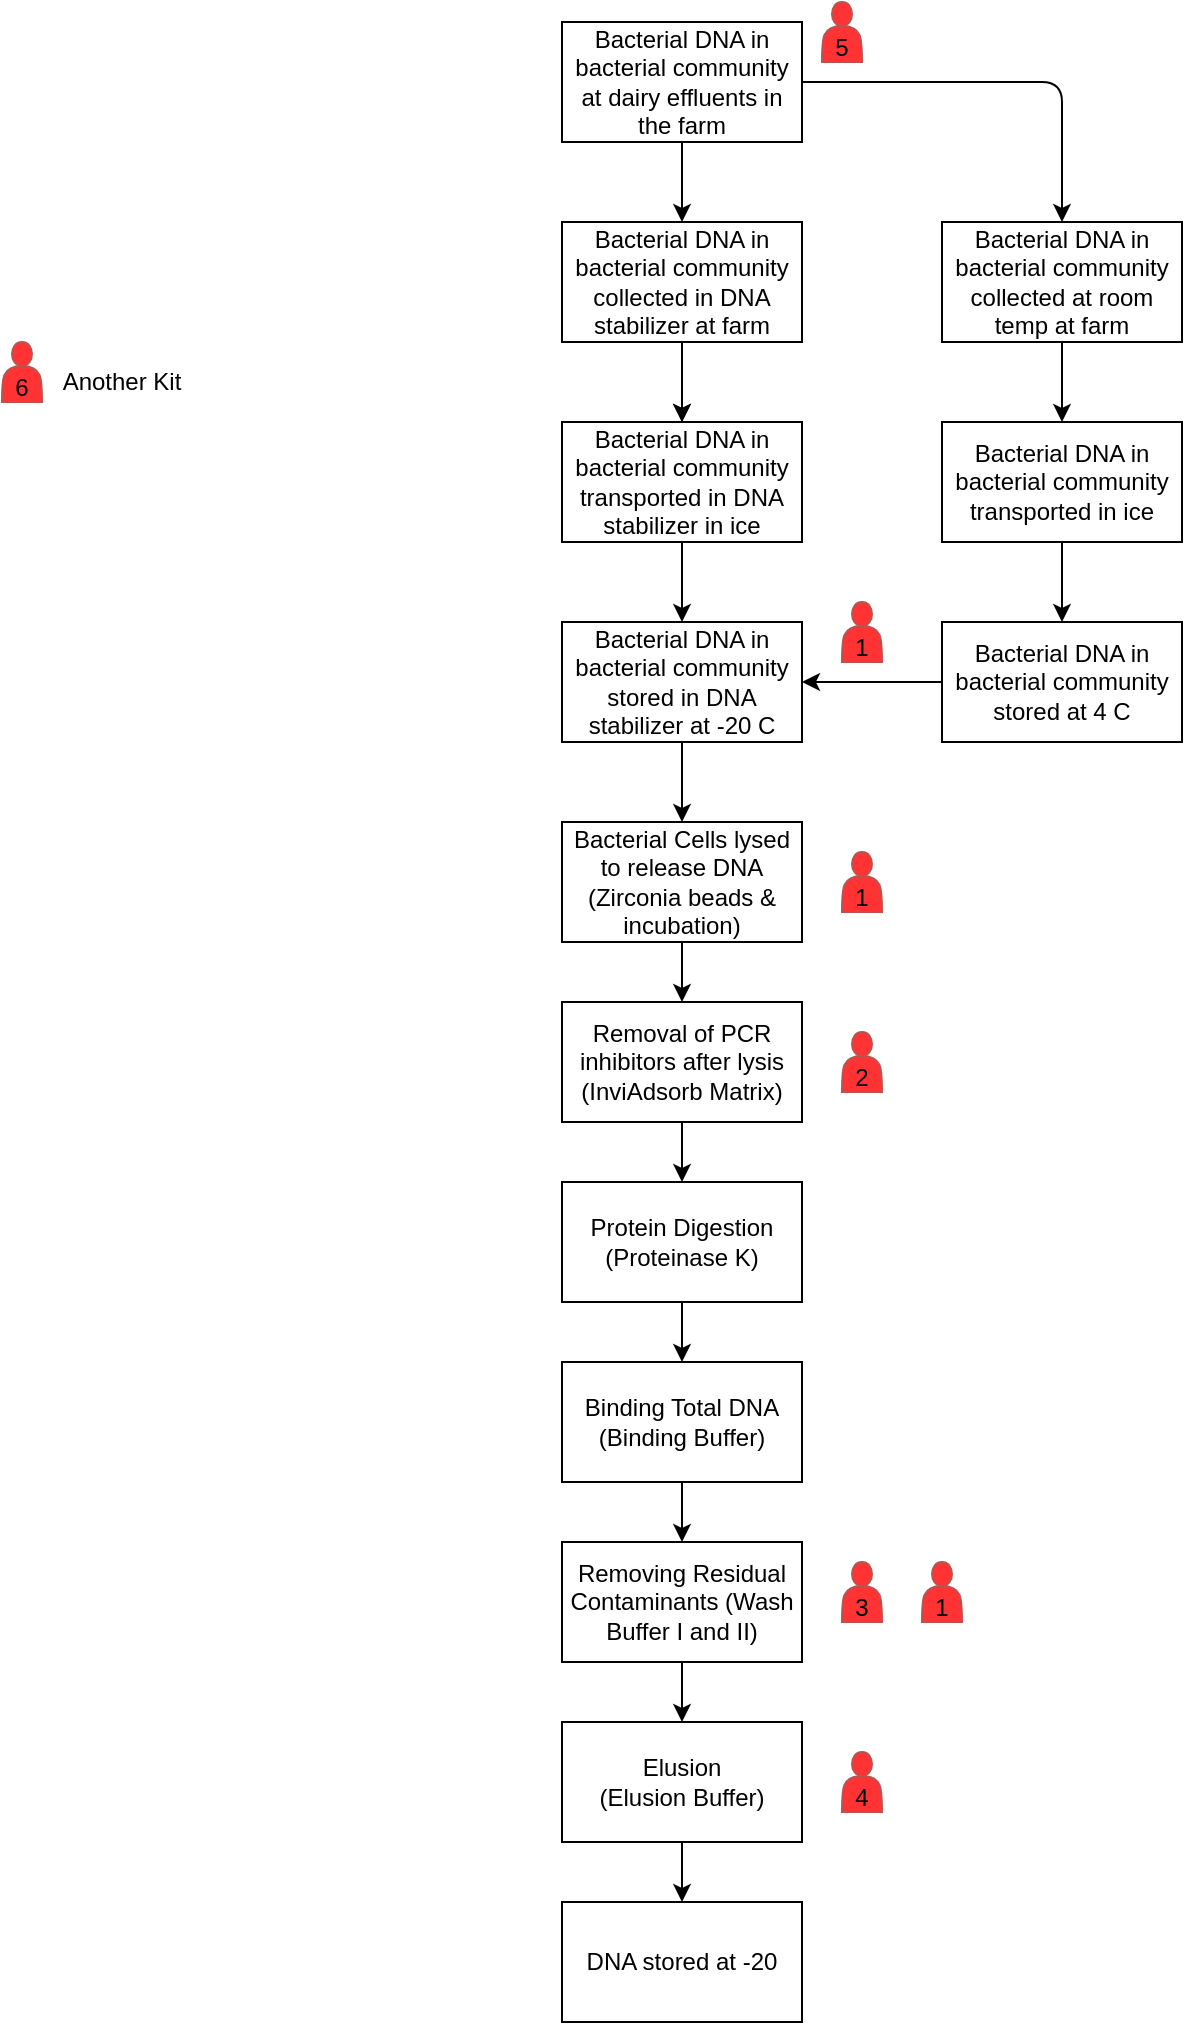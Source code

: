 <mxfile version="13.5.3" type="github" pages="2"><diagram id="uPuJBuBEP6c96Pvunrm0" name="Page-1"><mxGraphModel dx="925" dy="525" grid="1" gridSize="10" guides="1" tooltips="1" connect="1" arrows="1" fold="1" page="1" pageScale="1" pageWidth="850" pageHeight="1100" background="none" math="0" shadow="0"><root><mxCell id="0"/><mxCell id="1" parent="0"/><mxCell id="Xpet65OY2gY_0LODgZGU-1" value="Bacterial DNA in bacterial community at dairy effluents in the farm" style="rounded=0;whiteSpace=wrap;html=1;" vertex="1" parent="1"><mxGeometry x="340" y="80" width="120" height="60" as="geometry"/></mxCell><mxCell id="Xpet65OY2gY_0LODgZGU-14" value="" style="edgeStyle=orthogonalEdgeStyle;rounded=0;orthogonalLoop=1;jettySize=auto;html=1;" edge="1" parent="1" source="Xpet65OY2gY_0LODgZGU-2" target="Xpet65OY2gY_0LODgZGU-3"><mxGeometry relative="1" as="geometry"/></mxCell><mxCell id="Xpet65OY2gY_0LODgZGU-2" value="Bacterial DNA in bacterial community collected in DNA stabilizer at farm" style="rounded=0;whiteSpace=wrap;html=1;" vertex="1" parent="1"><mxGeometry x="340" y="180" width="120" height="60" as="geometry"/></mxCell><mxCell id="Xpet65OY2gY_0LODgZGU-3" value="Bacterial DNA in bacterial community transported in DNA stabilizer in ice" style="rounded=0;whiteSpace=wrap;html=1;" vertex="1" parent="1"><mxGeometry x="340" y="280" width="120" height="60" as="geometry"/></mxCell><mxCell id="Xpet65OY2gY_0LODgZGU-6" value="Bacterial DNA in bacterial community collected at room temp at farm" style="rounded=0;whiteSpace=wrap;html=1;" vertex="1" parent="1"><mxGeometry x="530" y="180" width="120" height="60" as="geometry"/></mxCell><mxCell id="Xpet65OY2gY_0LODgZGU-7" value="" style="endArrow=classic;html=1;exitX=0.5;exitY=1;exitDx=0;exitDy=0;entryX=0.5;entryY=0;entryDx=0;entryDy=0;" edge="1" parent="1" source="Xpet65OY2gY_0LODgZGU-1" target="Xpet65OY2gY_0LODgZGU-2"><mxGeometry width="50" height="50" relative="1" as="geometry"><mxPoint x="450" y="260" as="sourcePoint"/><mxPoint x="430" y="280" as="targetPoint"/></mxGeometry></mxCell><mxCell id="Xpet65OY2gY_0LODgZGU-8" value="" style="endArrow=classic;html=1;exitX=1;exitY=0.5;exitDx=0;exitDy=0;entryX=0.5;entryY=0;entryDx=0;entryDy=0;" edge="1" parent="1" source="Xpet65OY2gY_0LODgZGU-1" target="Xpet65OY2gY_0LODgZGU-6"><mxGeometry width="50" height="50" relative="1" as="geometry"><mxPoint x="410" y="150" as="sourcePoint"/><mxPoint x="410" y="190" as="targetPoint"/><Array as="points"><mxPoint x="590" y="110"/></Array></mxGeometry></mxCell><mxCell id="Xpet65OY2gY_0LODgZGU-9" value="" style="endArrow=classic;html=1;entryX=0.5;entryY=0;entryDx=0;entryDy=0;" edge="1" parent="1" target="Xpet65OY2gY_0LODgZGU-3"><mxGeometry width="50" height="50" relative="1" as="geometry"><mxPoint x="400" y="240" as="sourcePoint"/><mxPoint x="410" y="190" as="targetPoint"/></mxGeometry></mxCell><mxCell id="Xpet65OY2gY_0LODgZGU-10" value="" style="endArrow=classic;html=1;exitX=0.5;exitY=1;exitDx=0;exitDy=0;" edge="1" parent="1" source="Xpet65OY2gY_0LODgZGU-3"><mxGeometry width="50" height="50" relative="1" as="geometry"><mxPoint x="410" y="250" as="sourcePoint"/><mxPoint x="400" y="380" as="targetPoint"/></mxGeometry></mxCell><mxCell id="Xpet65OY2gY_0LODgZGU-12" value="Bacterial DNA in bacterial community transported in ice" style="rounded=0;whiteSpace=wrap;html=1;" vertex="1" parent="1"><mxGeometry x="530" y="280" width="120" height="60" as="geometry"/></mxCell><mxCell id="Xpet65OY2gY_0LODgZGU-15" value="" style="edgeStyle=orthogonalEdgeStyle;rounded=0;orthogonalLoop=1;jettySize=auto;html=1;exitX=0.5;exitY=1;exitDx=0;exitDy=0;entryX=0.5;entryY=0;entryDx=0;entryDy=0;" edge="1" parent="1" source="Xpet65OY2gY_0LODgZGU-6" target="Xpet65OY2gY_0LODgZGU-12"><mxGeometry relative="1" as="geometry"><mxPoint x="410" y="250" as="sourcePoint"/><mxPoint x="410" y="290" as="targetPoint"/></mxGeometry></mxCell><mxCell id="Xpet65OY2gY_0LODgZGU-16" value="Bacterial DNA in bacterial community stored in DNA stabilizer at -20 C" style="rounded=0;whiteSpace=wrap;html=1;" vertex="1" parent="1"><mxGeometry x="340" y="380" width="120" height="60" as="geometry"/></mxCell><mxCell id="Xpet65OY2gY_0LODgZGU-17" value="Bacterial DNA in bacterial community stored at 4 C" style="rounded=0;whiteSpace=wrap;html=1;" vertex="1" parent="1"><mxGeometry x="530" y="380" width="120" height="60" as="geometry"/></mxCell><mxCell id="Xpet65OY2gY_0LODgZGU-18" value="" style="edgeStyle=orthogonalEdgeStyle;rounded=0;orthogonalLoop=1;jettySize=auto;html=1;exitX=0.5;exitY=1;exitDx=0;exitDy=0;entryX=0.5;entryY=0;entryDx=0;entryDy=0;" edge="1" parent="1" source="Xpet65OY2gY_0LODgZGU-12" target="Xpet65OY2gY_0LODgZGU-17"><mxGeometry relative="1" as="geometry"><mxPoint x="600" y="250" as="sourcePoint"/><mxPoint x="670" y="370" as="targetPoint"/><Array as="points"/></mxGeometry></mxCell><mxCell id="Xpet65OY2gY_0LODgZGU-20" value="" style="endArrow=classic;html=1;entryX=1;entryY=0.5;entryDx=0;entryDy=0;exitX=0;exitY=0.5;exitDx=0;exitDy=0;" edge="1" parent="1" source="Xpet65OY2gY_0LODgZGU-17" target="Xpet65OY2gY_0LODgZGU-16"><mxGeometry width="50" height="50" relative="1" as="geometry"><mxPoint x="380" y="430" as="sourcePoint"/><mxPoint x="430" y="380" as="targetPoint"/></mxGeometry></mxCell><mxCell id="Xpet65OY2gY_0LODgZGU-23" value="&lt;div&gt;Bacterial Cells lysed to release DNA&lt;/div&gt;&lt;div&gt;(Zirconia beads &amp;amp; incubation)&lt;br&gt;&lt;/div&gt;" style="rounded=0;whiteSpace=wrap;html=1;" vertex="1" parent="1"><mxGeometry x="340" y="480" width="120" height="60" as="geometry"/></mxCell><mxCell id="Xpet65OY2gY_0LODgZGU-24" value="Removal of PCR inhibitors after lysis (InviAdsorb Matrix) " style="rounded=0;whiteSpace=wrap;html=1;" vertex="1" parent="1"><mxGeometry x="340" y="570" width="120" height="60" as="geometry"/></mxCell><mxCell id="Xpet65OY2gY_0LODgZGU-25" value="Protein Digestion (Proteinase K)" style="rounded=0;whiteSpace=wrap;html=1;" vertex="1" parent="1"><mxGeometry x="340" y="660" width="120" height="60" as="geometry"/></mxCell><mxCell id="Xpet65OY2gY_0LODgZGU-26" value="Binding Total DNA (Binding Buffer)" style="rounded=0;whiteSpace=wrap;html=1;" vertex="1" parent="1"><mxGeometry x="340" y="750" width="120" height="60" as="geometry"/></mxCell><mxCell id="Xpet65OY2gY_0LODgZGU-27" value="Removing Residual Contaminants (Wash Buffer I and II)" style="rounded=0;whiteSpace=wrap;html=1;" vertex="1" parent="1"><mxGeometry x="340" y="840" width="120" height="60" as="geometry"/></mxCell><mxCell id="Xpet65OY2gY_0LODgZGU-28" value="&lt;div&gt;Elusion &lt;br&gt;&lt;/div&gt;&lt;div&gt;(Elusion Buffer)&lt;/div&gt;" style="rounded=0;whiteSpace=wrap;html=1;" vertex="1" parent="1"><mxGeometry x="340" y="930" width="120" height="60" as="geometry"/></mxCell><mxCell id="Xpet65OY2gY_0LODgZGU-29" value="" style="endArrow=classic;html=1;exitX=0.5;exitY=1;exitDx=0;exitDy=0;entryX=0.5;entryY=0;entryDx=0;entryDy=0;" edge="1" parent="1" source="Xpet65OY2gY_0LODgZGU-16" target="Xpet65OY2gY_0LODgZGU-23"><mxGeometry width="50" height="50" relative="1" as="geometry"><mxPoint x="360" y="520" as="sourcePoint"/><mxPoint x="410" y="470" as="targetPoint"/></mxGeometry></mxCell><mxCell id="Xpet65OY2gY_0LODgZGU-30" value="" style="endArrow=classic;html=1;exitX=0.5;exitY=1;exitDx=0;exitDy=0;entryX=0.5;entryY=0;entryDx=0;entryDy=0;" edge="1" parent="1" source="Xpet65OY2gY_0LODgZGU-23" target="Xpet65OY2gY_0LODgZGU-24"><mxGeometry width="50" height="50" relative="1" as="geometry"><mxPoint x="360" y="620" as="sourcePoint"/><mxPoint x="410" y="570" as="targetPoint"/></mxGeometry></mxCell><mxCell id="Xpet65OY2gY_0LODgZGU-31" value="" style="endArrow=classic;html=1;exitX=0.5;exitY=1;exitDx=0;exitDy=0;" edge="1" parent="1" source="Xpet65OY2gY_0LODgZGU-24"><mxGeometry width="50" height="50" relative="1" as="geometry"><mxPoint x="360" y="770" as="sourcePoint"/><mxPoint x="400" y="660" as="targetPoint"/></mxGeometry></mxCell><mxCell id="Xpet65OY2gY_0LODgZGU-32" value="" style="endArrow=classic;html=1;entryX=0.5;entryY=0;entryDx=0;entryDy=0;exitX=0.5;exitY=1;exitDx=0;exitDy=0;" edge="1" parent="1" source="Xpet65OY2gY_0LODgZGU-25" target="Xpet65OY2gY_0LODgZGU-26"><mxGeometry width="50" height="50" relative="1" as="geometry"><mxPoint x="360" y="770" as="sourcePoint"/><mxPoint x="410" y="720" as="targetPoint"/></mxGeometry></mxCell><mxCell id="Xpet65OY2gY_0LODgZGU-36" value="" style="endArrow=classic;html=1;entryX=0.5;entryY=0;entryDx=0;entryDy=0;exitX=0.5;exitY=1;exitDx=0;exitDy=0;" edge="1" parent="1" source="Xpet65OY2gY_0LODgZGU-26" target="Xpet65OY2gY_0LODgZGU-27"><mxGeometry width="50" height="50" relative="1" as="geometry"><mxPoint x="360" y="860" as="sourcePoint"/><mxPoint x="410" y="810" as="targetPoint"/></mxGeometry></mxCell><mxCell id="Xpet65OY2gY_0LODgZGU-37" value="" style="endArrow=classic;html=1;entryX=0.5;entryY=0;entryDx=0;entryDy=0;exitX=0.5;exitY=1;exitDx=0;exitDy=0;" edge="1" parent="1" source="Xpet65OY2gY_0LODgZGU-27" target="Xpet65OY2gY_0LODgZGU-28"><mxGeometry width="50" height="50" relative="1" as="geometry"><mxPoint x="360" y="960" as="sourcePoint"/><mxPoint x="410" y="910" as="targetPoint"/></mxGeometry></mxCell><mxCell id="Xpet65OY2gY_0LODgZGU-38" value="&lt;div&gt;DNA stored at -20&lt;/div&gt;" style="rounded=0;whiteSpace=wrap;html=1;" vertex="1" parent="1"><mxGeometry x="340" y="1020" width="120" height="60" as="geometry"/></mxCell><mxCell id="Xpet65OY2gY_0LODgZGU-39" value="" style="endArrow=classic;html=1;entryX=0.5;entryY=0;entryDx=0;entryDy=0;exitX=0.5;exitY=1;exitDx=0;exitDy=0;" edge="1" parent="1" source="Xpet65OY2gY_0LODgZGU-28" target="Xpet65OY2gY_0LODgZGU-38"><mxGeometry width="50" height="50" relative="1" as="geometry"><mxPoint x="360" y="1100" as="sourcePoint"/><mxPoint x="410" y="1050" as="targetPoint"/></mxGeometry></mxCell><mxCell id="Xpet65OY2gY_0LODgZGU-42" value="&lt;div&gt;&lt;br&gt;&lt;/div&gt;&lt;div&gt;1&lt;/div&gt;" style="shape=actor;whiteSpace=wrap;html=1;strokeColor=#B85450;fillColor=#FF3333;" vertex="1" parent="1"><mxGeometry x="480" y="370" width="20" height="30" as="geometry"/></mxCell><mxCell id="UxeFcligPt5UgvL17ojr-1" value="&lt;div&gt;&lt;br&gt;&lt;/div&gt;&lt;div&gt;1&lt;/div&gt;" style="shape=actor;whiteSpace=wrap;html=1;strokeColor=#B85450;fillColor=#FF3333;" vertex="1" parent="1"><mxGeometry x="480" y="495" width="20" height="30" as="geometry"/></mxCell><mxCell id="UxeFcligPt5UgvL17ojr-4" value="&lt;br&gt;&lt;div&gt;2&lt;/div&gt;" style="shape=actor;whiteSpace=wrap;html=1;strokeColor=#B85450;fillColor=#FF3333;" vertex="1" parent="1"><mxGeometry x="480" y="585" width="20" height="30" as="geometry"/></mxCell><mxCell id="UxeFcligPt5UgvL17ojr-5" value="&lt;div&gt;&lt;br&gt;&lt;/div&gt;&lt;div&gt;3&lt;/div&gt;" style="shape=actor;whiteSpace=wrap;html=1;strokeColor=#B85450;fillColor=#FF3333;" vertex="1" parent="1"><mxGeometry x="480" y="850" width="20" height="30" as="geometry"/></mxCell><mxCell id="UxeFcligPt5UgvL17ojr-6" value="&lt;div&gt;&lt;br&gt;&lt;/div&gt;&lt;div&gt;4&lt;/div&gt;" style="shape=actor;whiteSpace=wrap;html=1;strokeColor=#B85450;fillColor=#FF3333;" vertex="1" parent="1"><mxGeometry x="480" y="945" width="20" height="30" as="geometry"/></mxCell><mxCell id="UxeFcligPt5UgvL17ojr-7" value="&lt;div&gt;&lt;br&gt;&lt;/div&gt;&lt;div&gt;5&lt;br&gt;&lt;/div&gt;" style="shape=actor;whiteSpace=wrap;html=1;strokeColor=#B85450;fillColor=#FF3333;" vertex="1" parent="1"><mxGeometry x="470" y="70" width="20" height="30" as="geometry"/></mxCell><mxCell id="UxeFcligPt5UgvL17ojr-8" value="&lt;div&gt;&lt;br&gt;&lt;/div&gt;&lt;div&gt;6&lt;br&gt;&lt;/div&gt;" style="shape=actor;whiteSpace=wrap;html=1;strokeColor=#B85450;fillColor=#FF3333;" vertex="1" parent="1"><mxGeometry x="60" y="240" width="20" height="30" as="geometry"/></mxCell><mxCell id="UxeFcligPt5UgvL17ojr-9" value="Another Kit" style="text;html=1;strokeColor=none;fillColor=none;align=center;verticalAlign=middle;whiteSpace=wrap;rounded=0;" vertex="1" parent="1"><mxGeometry x="80" y="250" width="80" height="20" as="geometry"/></mxCell><mxCell id="UxeFcligPt5UgvL17ojr-10" value="&lt;div&gt;&lt;br&gt;&lt;/div&gt;&lt;div&gt;1&lt;/div&gt;" style="shape=actor;whiteSpace=wrap;html=1;strokeColor=#B85450;fillColor=#FF3333;" vertex="1" parent="1"><mxGeometry x="520" y="850" width="20" height="30" as="geometry"/></mxCell></root></mxGraphModel></diagram><diagram id="Onk2ZZwJRd38XQ2JL0k2" name="Page-2"><mxGraphModel dx="786" dy="446" grid="1" gridSize="10" guides="1" tooltips="1" connect="1" arrows="1" fold="1" page="1" pageScale="1" pageWidth="850" pageHeight="1100" math="0" shadow="0"><root><mxCell id="kt6mUQWl2Nj7j0ObhkST-0"/><mxCell id="kt6mUQWl2Nj7j0ObhkST-1" parent="kt6mUQWl2Nj7j0ObhkST-0"/></root></mxGraphModel></diagram></mxfile>